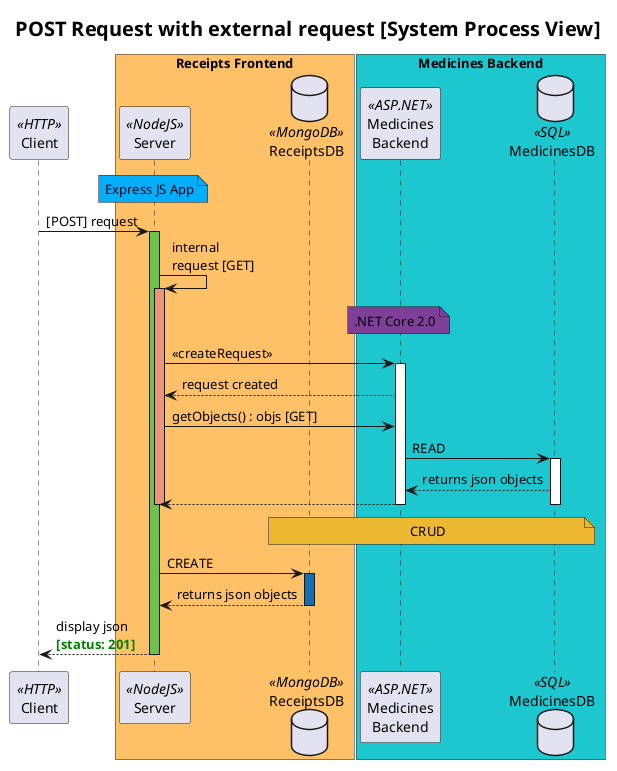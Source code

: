 @startuml

title: <size:20> POST Request with external request [System Process View]</size>

' Lifelines
participant Client as cl <<HTTP>>
box "Receipts Frontend" #ffc168
participant Server as node <<NodeJS>>
database ReceiptsDB as db <<MongoDB>>
end box
box "Medicines Backend" #1cc7d0
participant "Medicines\nBackend" as med <<ASP.NET>>
database MedicinesDB as db2 <<SQL>>
end box


' Sequence
note over of node #00aeff: Express JS App
cl -> node : [POST] request
activate node #6cc24a
    node -> node : internal\nrequest [GET]
    note over of med #7d3f98: .NET Core 2.0
    activate node #DarkSalmon
    node -> med : << createRequest >>
    activate med
    med --> node: request created
    node -> med : getObjects() : objs [GET]
    med -> db2: READ
    activate db2
    db2 --> med : returns json objects
    med --> node :
    deactivate db2
    deactivate med
    deactivate node
    note over db, db2 #ecb731: CRUD
    node -> db : CREATE
activate db #146eb4
    db --> node : returns json objects
deactivate db
    node --> cl : display json\n<font color=green><b>[status: 201]
deactivate node
@enduml